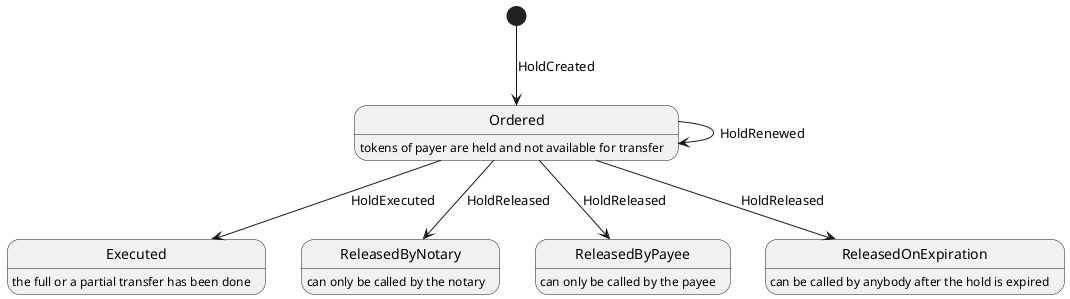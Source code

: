 @startuml
[*] --> Ordered: HoldCreated
Ordered --> Ordered: HoldRenewed
Ordered --> Executed: HoldExecuted
Ordered: tokens of payer are held and not available for transfer
Executed: the full or a partial transfer has been done
Ordered --> ReleasedByNotary: HoldReleased
ReleasedByNotary: can only be called by the notary
Ordered --> ReleasedByPayee: HoldReleased
ReleasedByPayee: can only be called by the payee
Ordered --> ReleasedOnExpiration: HoldReleased
ReleasedOnExpiration: can be called by anybody after the hold is expired
@enduml

